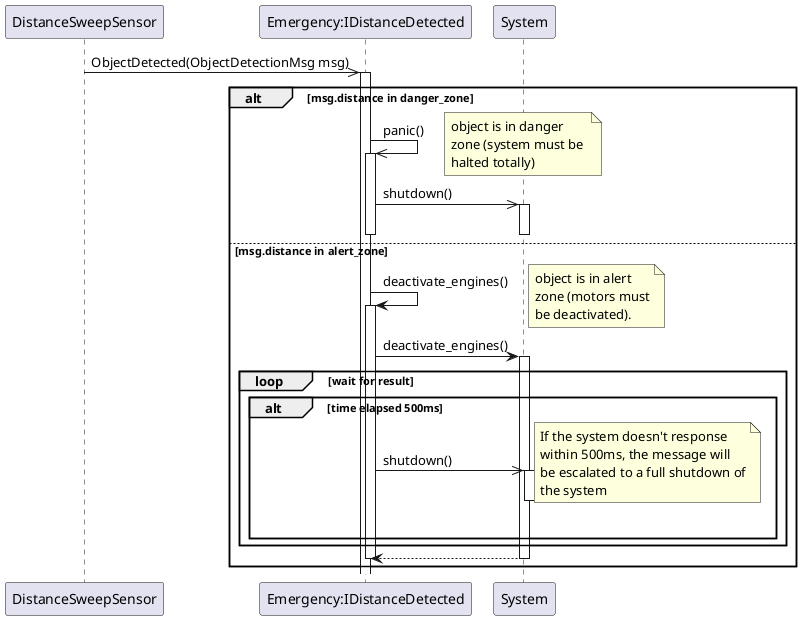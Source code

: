 @startuml Component Trace


participant sensor as "DistanceSweepSensor"
participant emergency as "Emergency:IDistanceDetected"
participant system as "System"

sensor ->> emergency : ObjectDetected(ObjectDetectionMsg msg)
activate emergency

alt msg.distance in danger_zone
    emergency ->> emergency : panic()
    
    note right
    object is in danger 
    zone (system must be 
    halted totally)
    end note

    activate emergency
    emergency ->> system : shutdown()
    activate system
    deactivate system
    deactivate emergency
else msg.distance in alert_zone
    ' object is in alert zone (motors must be deactivated)
    emergency -> emergency : deactivate_engines()
    
    note right
    object is in alert 
    zone (motors must
    be deactivated).
    end note

    activate emergency
    emergency -> system : deactivate_engines()
    activate system
    ' the system must response withing 500ms, otherwise
    ' the total system will be shutdown
    loop wait for result
        alt time elapsed 500ms
        
            emergency ->> system : shutdown()
        
            note right
            If the system doesn't response
            within 500ms, the message will
            be escalated to a full shutdown of
            the system
            end note

            activate system
            deactivate system 
        end
    end
    system ---> emergency
    deactivate system
    deactivate emergency
end


@enduml